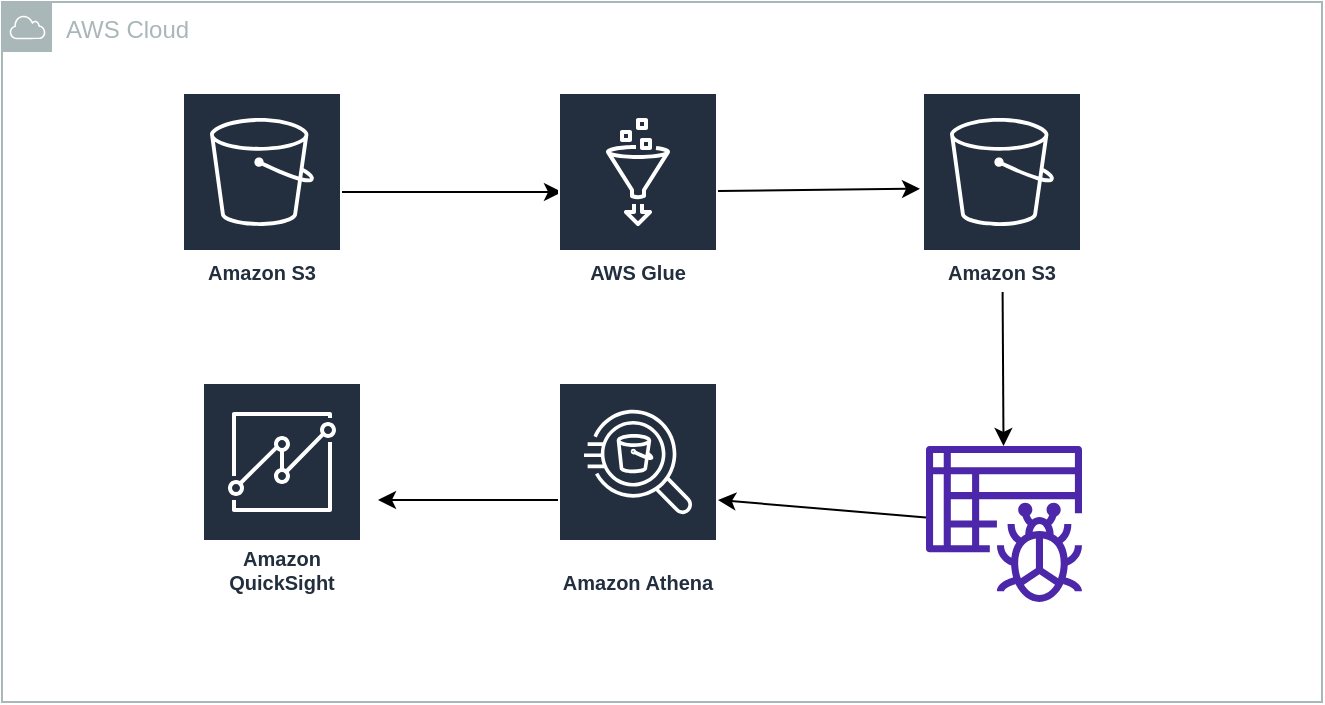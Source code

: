 <mxfile>
    <diagram id="7-L3Bki3WL_zv8Pd-E_5" name="Project pipeline">
        <mxGraphModel dx="1306" dy="426" grid="1" gridSize="10" guides="1" tooltips="1" connect="1" arrows="1" fold="1" page="1" pageScale="1" pageWidth="850" pageHeight="1100" math="0" shadow="0">
            <root>
                <mxCell id="0"/>
                <mxCell id="1" parent="0"/>
                <mxCell id="33" value="" style="edgeStyle=none;html=1;" edge="1" parent="1">
                    <mxGeometry relative="1" as="geometry">
                        <mxPoint x="265" y="185" as="sourcePoint"/>
                        <mxPoint x="375" y="185" as="targetPoint"/>
                    </mxGeometry>
                </mxCell>
                <mxCell id="34" value="" style="edgeStyle=none;html=1;" edge="1" parent="1">
                    <mxGeometry relative="1" as="geometry">
                        <mxPoint x="453" y="184.543" as="sourcePoint"/>
                        <mxPoint x="554" y="183.358" as="targetPoint"/>
                    </mxGeometry>
                </mxCell>
                <mxCell id="36" value="" style="edgeStyle=none;html=1;" edge="1" parent="1" source="30">
                    <mxGeometry relative="1" as="geometry">
                        <mxPoint x="453" y="339" as="targetPoint"/>
                    </mxGeometry>
                </mxCell>
                <mxCell id="30" value="" style="sketch=0;outlineConnect=0;fontColor=#232F3E;gradientColor=none;fillColor=#4D27AA;strokeColor=none;dashed=0;verticalLabelPosition=bottom;verticalAlign=top;align=center;html=1;fontSize=12;fontStyle=0;aspect=fixed;pointerEvents=1;shape=mxgraph.aws4.glue_crawlers;" vertex="1" parent="1">
                    <mxGeometry x="557" y="312" width="78" height="78" as="geometry"/>
                </mxCell>
                <mxCell id="37" value="" style="edgeStyle=none;html=1;" edge="1" parent="1">
                    <mxGeometry relative="1" as="geometry">
                        <mxPoint x="375" y="339" as="sourcePoint"/>
                        <mxPoint x="283" y="339" as="targetPoint"/>
                    </mxGeometry>
                </mxCell>
                <mxCell id="38" value="Amazon QuickSight" style="sketch=0;outlineConnect=0;fontColor=#232F3E;gradientColor=none;strokeColor=#ffffff;fillColor=#232F3E;dashed=0;verticalLabelPosition=middle;verticalAlign=bottom;align=center;html=1;whiteSpace=wrap;fontSize=10;fontStyle=1;spacing=3;shape=mxgraph.aws4.productIcon;prIcon=mxgraph.aws4.quicksight;" vertex="1" parent="1">
                    <mxGeometry x="195" y="280" width="80" height="110" as="geometry"/>
                </mxCell>
                <mxCell id="39" value="Amazon S3" style="sketch=0;outlineConnect=0;fontColor=#232F3E;gradientColor=none;strokeColor=#ffffff;fillColor=#232F3E;dashed=0;verticalLabelPosition=middle;verticalAlign=bottom;align=center;html=1;whiteSpace=wrap;fontSize=10;fontStyle=1;spacing=3;shape=mxgraph.aws4.productIcon;prIcon=mxgraph.aws4.s3;" vertex="1" parent="1">
                    <mxGeometry x="185" y="135" width="80" height="100" as="geometry"/>
                </mxCell>
                <mxCell id="43" value="" style="edgeStyle=none;html=1;" edge="1" parent="1" source="40" target="30">
                    <mxGeometry relative="1" as="geometry"/>
                </mxCell>
                <mxCell id="40" value="Amazon S3" style="sketch=0;outlineConnect=0;fontColor=#232F3E;gradientColor=none;strokeColor=#ffffff;fillColor=#232F3E;dashed=0;verticalLabelPosition=middle;verticalAlign=bottom;align=center;html=1;whiteSpace=wrap;fontSize=10;fontStyle=1;spacing=3;shape=mxgraph.aws4.productIcon;prIcon=mxgraph.aws4.s3;" vertex="1" parent="1">
                    <mxGeometry x="555" y="135" width="80" height="100" as="geometry"/>
                </mxCell>
                <mxCell id="41" value="AWS Glue" style="sketch=0;outlineConnect=0;fontColor=#232F3E;gradientColor=none;strokeColor=#ffffff;fillColor=#232F3E;dashed=0;verticalLabelPosition=middle;verticalAlign=bottom;align=center;html=1;whiteSpace=wrap;fontSize=10;fontStyle=1;spacing=3;shape=mxgraph.aws4.productIcon;prIcon=mxgraph.aws4.glue;" vertex="1" parent="1">
                    <mxGeometry x="373" y="135" width="80" height="100" as="geometry"/>
                </mxCell>
                <mxCell id="42" value="Amazon Athena" style="sketch=0;outlineConnect=0;fontColor=#232F3E;gradientColor=none;strokeColor=#ffffff;fillColor=#232F3E;dashed=0;verticalLabelPosition=middle;verticalAlign=bottom;align=center;html=1;whiteSpace=wrap;fontSize=10;fontStyle=1;spacing=3;shape=mxgraph.aws4.productIcon;prIcon=mxgraph.aws4.athena;" vertex="1" parent="1">
                    <mxGeometry x="373" y="280" width="80" height="110" as="geometry"/>
                </mxCell>
                <mxCell id="44" value="AWS Cloud" style="sketch=0;outlineConnect=0;gradientColor=none;html=1;whiteSpace=wrap;fontSize=12;fontStyle=0;shape=mxgraph.aws4.group;grIcon=mxgraph.aws4.group_aws_cloud;strokeColor=#AAB7B8;fillColor=none;verticalAlign=top;align=left;spacingLeft=30;fontColor=#AAB7B8;dashed=0;" vertex="1" parent="1">
                    <mxGeometry x="95" y="90" width="660" height="350" as="geometry"/>
                </mxCell>
            </root>
        </mxGraphModel>
    </diagram>
</mxfile>